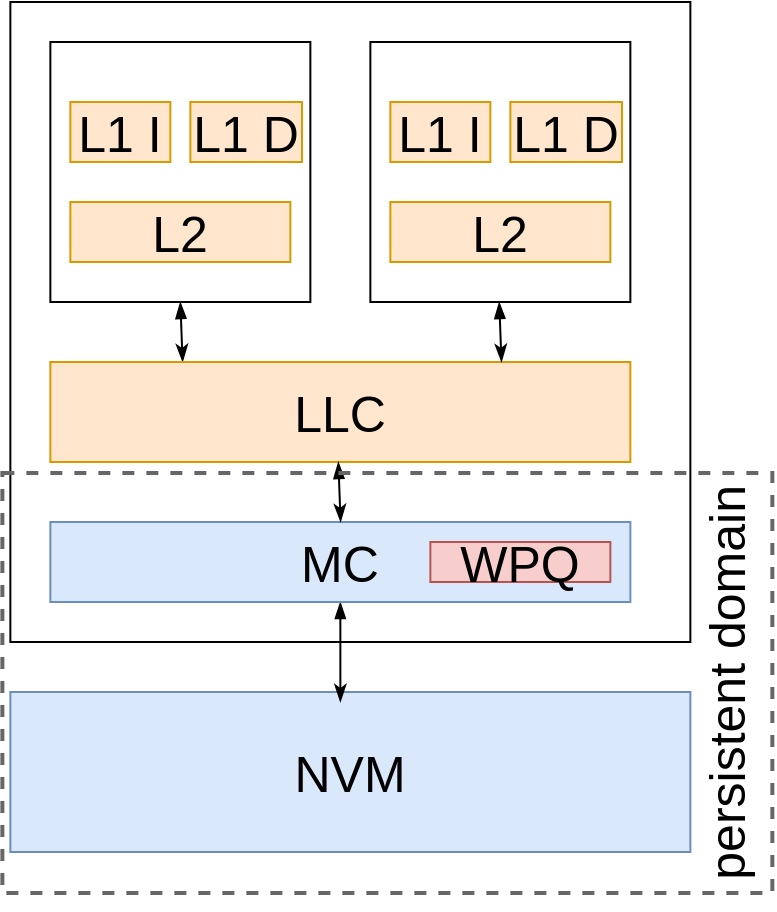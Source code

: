 <mxfile version="14.8.1" type="github">
  <diagram id="mjgqmSHZGCYBxVDJmJig" name="Page-1">
    <mxGraphModel dx="798" dy="497" grid="1" gridSize="10" guides="1" tooltips="1" connect="1" arrows="1" fold="1" page="1" pageScale="2" pageWidth="827" pageHeight="1169" math="0" shadow="0">
      <root>
        <mxCell id="0" />
        <mxCell id="1" parent="0" />
        <mxCell id="FAwiAq0qkd5cn3caJAeM-2" value="" style="rounded=0;whiteSpace=wrap;html=1;fontSize=25;fontStyle=0" parent="1" vertex="1">
          <mxGeometry x="384.18" y="170" width="340" height="320" as="geometry" />
        </mxCell>
        <mxCell id="FAwiAq0qkd5cn3caJAeM-3" style="rounded=0;orthogonalLoop=1;jettySize=auto;html=1;exitX=0.5;exitY=1;exitDx=0;exitDy=0;entryX=0.228;entryY=0;entryDx=0;entryDy=0;entryPerimeter=0;fontSize=25;startArrow=blockThin;startFill=1;endArrow=classicThin;endFill=1;strokeWidth=1;fontStyle=0" parent="1" source="FAwiAq0qkd5cn3caJAeM-4" target="FAwiAq0qkd5cn3caJAeM-12" edge="1">
          <mxGeometry relative="1" as="geometry" />
        </mxCell>
        <mxCell id="FAwiAq0qkd5cn3caJAeM-4" value="" style="whiteSpace=wrap;html=1;aspect=fixed;fontStyle=0;fontSize=25;" parent="1" vertex="1">
          <mxGeometry x="404.18" y="190" width="130" height="130" as="geometry" />
        </mxCell>
        <mxCell id="FAwiAq0qkd5cn3caJAeM-5" value="L2" style="rounded=0;whiteSpace=wrap;html=1;fontSize=25;fillColor=#ffe6cc;strokeColor=#d79b00;fontStyle=0" parent="1" vertex="1">
          <mxGeometry x="414.18" y="270" width="110" height="30" as="geometry" />
        </mxCell>
        <mxCell id="FAwiAq0qkd5cn3caJAeM-6" value="&lt;font style=&quot;font-size: 25px;&quot;&gt;L1 D&lt;/font&gt;" style="rounded=0;whiteSpace=wrap;html=1;fontSize=25;fillColor=#ffe6cc;strokeColor=#d79b00;fontStyle=0" parent="1" vertex="1">
          <mxGeometry x="474.18" y="220" width="55.82" height="30" as="geometry" />
        </mxCell>
        <mxCell id="FAwiAq0qkd5cn3caJAeM-7" value="&lt;font style=&quot;font-size: 25px;&quot;&gt;L1 I&lt;/font&gt;" style="rounded=0;whiteSpace=wrap;html=1;fontSize=25;fillColor=#ffe6cc;strokeColor=#d79b00;fontStyle=0" parent="1" vertex="1">
          <mxGeometry x="414.18" y="220" width="50" height="30" as="geometry" />
        </mxCell>
        <mxCell id="FAwiAq0qkd5cn3caJAeM-8" value="" style="whiteSpace=wrap;html=1;aspect=fixed;fontStyle=0;fontSize=25;" parent="1" vertex="1">
          <mxGeometry x="564.18" y="190" width="130" height="130" as="geometry" />
        </mxCell>
        <mxCell id="FAwiAq0qkd5cn3caJAeM-9" value="L2" style="rounded=0;whiteSpace=wrap;html=1;fontSize=25;fillColor=#ffe6cc;strokeColor=#d79b00;fontStyle=0" parent="1" vertex="1">
          <mxGeometry x="574.18" y="270" width="110" height="30" as="geometry" />
        </mxCell>
        <mxCell id="FAwiAq0qkd5cn3caJAeM-10" value="&lt;font style=&quot;font-size: 25px;&quot;&gt;L1 D&lt;/font&gt;" style="rounded=0;whiteSpace=wrap;html=1;fontSize=25;fillColor=#ffe6cc;strokeColor=#d79b00;fontStyle=0" parent="1" vertex="1">
          <mxGeometry x="634.18" y="220" width="55.82" height="30" as="geometry" />
        </mxCell>
        <mxCell id="FAwiAq0qkd5cn3caJAeM-11" value="&lt;font style=&quot;font-size: 25px;&quot;&gt;L1 I&lt;/font&gt;" style="rounded=0;whiteSpace=wrap;html=1;fontSize=25;fillColor=#ffe6cc;strokeColor=#d79b00;fontStyle=0" parent="1" vertex="1">
          <mxGeometry x="574.18" y="220" width="50" height="30" as="geometry" />
        </mxCell>
        <mxCell id="FAwiAq0qkd5cn3caJAeM-12" value="LLC" style="rounded=0;whiteSpace=wrap;html=1;fontSize=25;fillColor=#ffe6cc;strokeColor=#d79b00;fontStyle=0" parent="1" vertex="1">
          <mxGeometry x="404.18" y="350" width="290" height="50" as="geometry" />
        </mxCell>
        <mxCell id="FAwiAq0qkd5cn3caJAeM-13" value="NVM" style="rounded=0;whiteSpace=wrap;html=1;fontSize=25;fillColor=#dae8fc;strokeColor=#6c8ebf;fontStyle=0" parent="1" vertex="1">
          <mxGeometry x="384.18" y="515" width="340" height="80" as="geometry" />
        </mxCell>
        <mxCell id="FAwiAq0qkd5cn3caJAeM-14" style="edgeStyle=none;rounded=0;orthogonalLoop=1;jettySize=auto;html=1;exitX=0.5;exitY=1;exitDx=0;exitDy=0;fontSize=25;startArrow=blockThin;startFill=1;endArrow=classicThin;endFill=1;strokeWidth=1;fontStyle=0" parent="1" source="FAwiAq0qkd5cn3caJAeM-15" edge="1">
          <mxGeometry relative="1" as="geometry">
            <mxPoint x="549.18" y="520" as="targetPoint" />
          </mxGeometry>
        </mxCell>
        <mxCell id="FAwiAq0qkd5cn3caJAeM-15" value="MC" style="rounded=0;whiteSpace=wrap;html=1;fontSize=25;fillColor=#dae8fc;strokeColor=#6c8ebf;fontStyle=0" parent="1" vertex="1">
          <mxGeometry x="404.18" y="430" width="290" height="40" as="geometry" />
        </mxCell>
        <mxCell id="FAwiAq0qkd5cn3caJAeM-16" value="WPQ" style="rounded=0;whiteSpace=wrap;html=1;fontSize=25;fillColor=#f8cecc;strokeColor=#b85450;fontStyle=0" parent="1" vertex="1">
          <mxGeometry x="594.18" y="440" width="90" height="20" as="geometry" />
        </mxCell>
        <mxCell id="FAwiAq0qkd5cn3caJAeM-17" style="rounded=0;orthogonalLoop=1;jettySize=auto;html=1;exitX=0.5;exitY=1;exitDx=0;exitDy=0;entryX=0.228;entryY=0;entryDx=0;entryDy=0;entryPerimeter=0;fontSize=25;startArrow=blockThin;startFill=1;endArrow=classicThin;endFill=1;strokeWidth=1;fontStyle=0" parent="1" edge="1">
          <mxGeometry relative="1" as="geometry">
            <mxPoint x="628.62" y="320" as="sourcePoint" />
            <mxPoint x="629.74" y="350" as="targetPoint" />
          </mxGeometry>
        </mxCell>
        <mxCell id="FAwiAq0qkd5cn3caJAeM-18" style="rounded=0;orthogonalLoop=1;jettySize=auto;html=1;exitX=0.5;exitY=1;exitDx=0;exitDy=0;entryX=0.228;entryY=0;entryDx=0;entryDy=0;entryPerimeter=0;fontSize=25;startArrow=blockThin;startFill=1;endArrow=classicThin;endFill=1;strokeWidth=1;fontStyle=0" parent="1" edge="1">
          <mxGeometry relative="1" as="geometry">
            <mxPoint x="548.18" y="400" as="sourcePoint" />
            <mxPoint x="549.3" y="430" as="targetPoint" />
          </mxGeometry>
        </mxCell>
        <mxCell id="CRLOc1WB8V-iHWx_uGIP-9" value="" style="rounded=0;whiteSpace=wrap;html=1;fontSize=25;strokeWidth=2;strokeColor=#666666;fontColor=#333333;fontStyle=0;fillColor=none;dashed=1;" parent="1" vertex="1">
          <mxGeometry x="380.18" y="405.5" width="385" height="210" as="geometry" />
        </mxCell>
        <mxCell id="rw0pJkleUwbmweoXINBP-2" value="persistent domain" style="text;html=1;strokeColor=none;fillColor=none;align=center;verticalAlign=middle;whiteSpace=wrap;rounded=0;fontSize=25;rotation=270;fontStyle=0;fontFamily=Helvetica;" parent="1" vertex="1">
          <mxGeometry x="627.87" y="500.5" width="226.63" height="20" as="geometry" />
        </mxCell>
      </root>
    </mxGraphModel>
  </diagram>
</mxfile>
